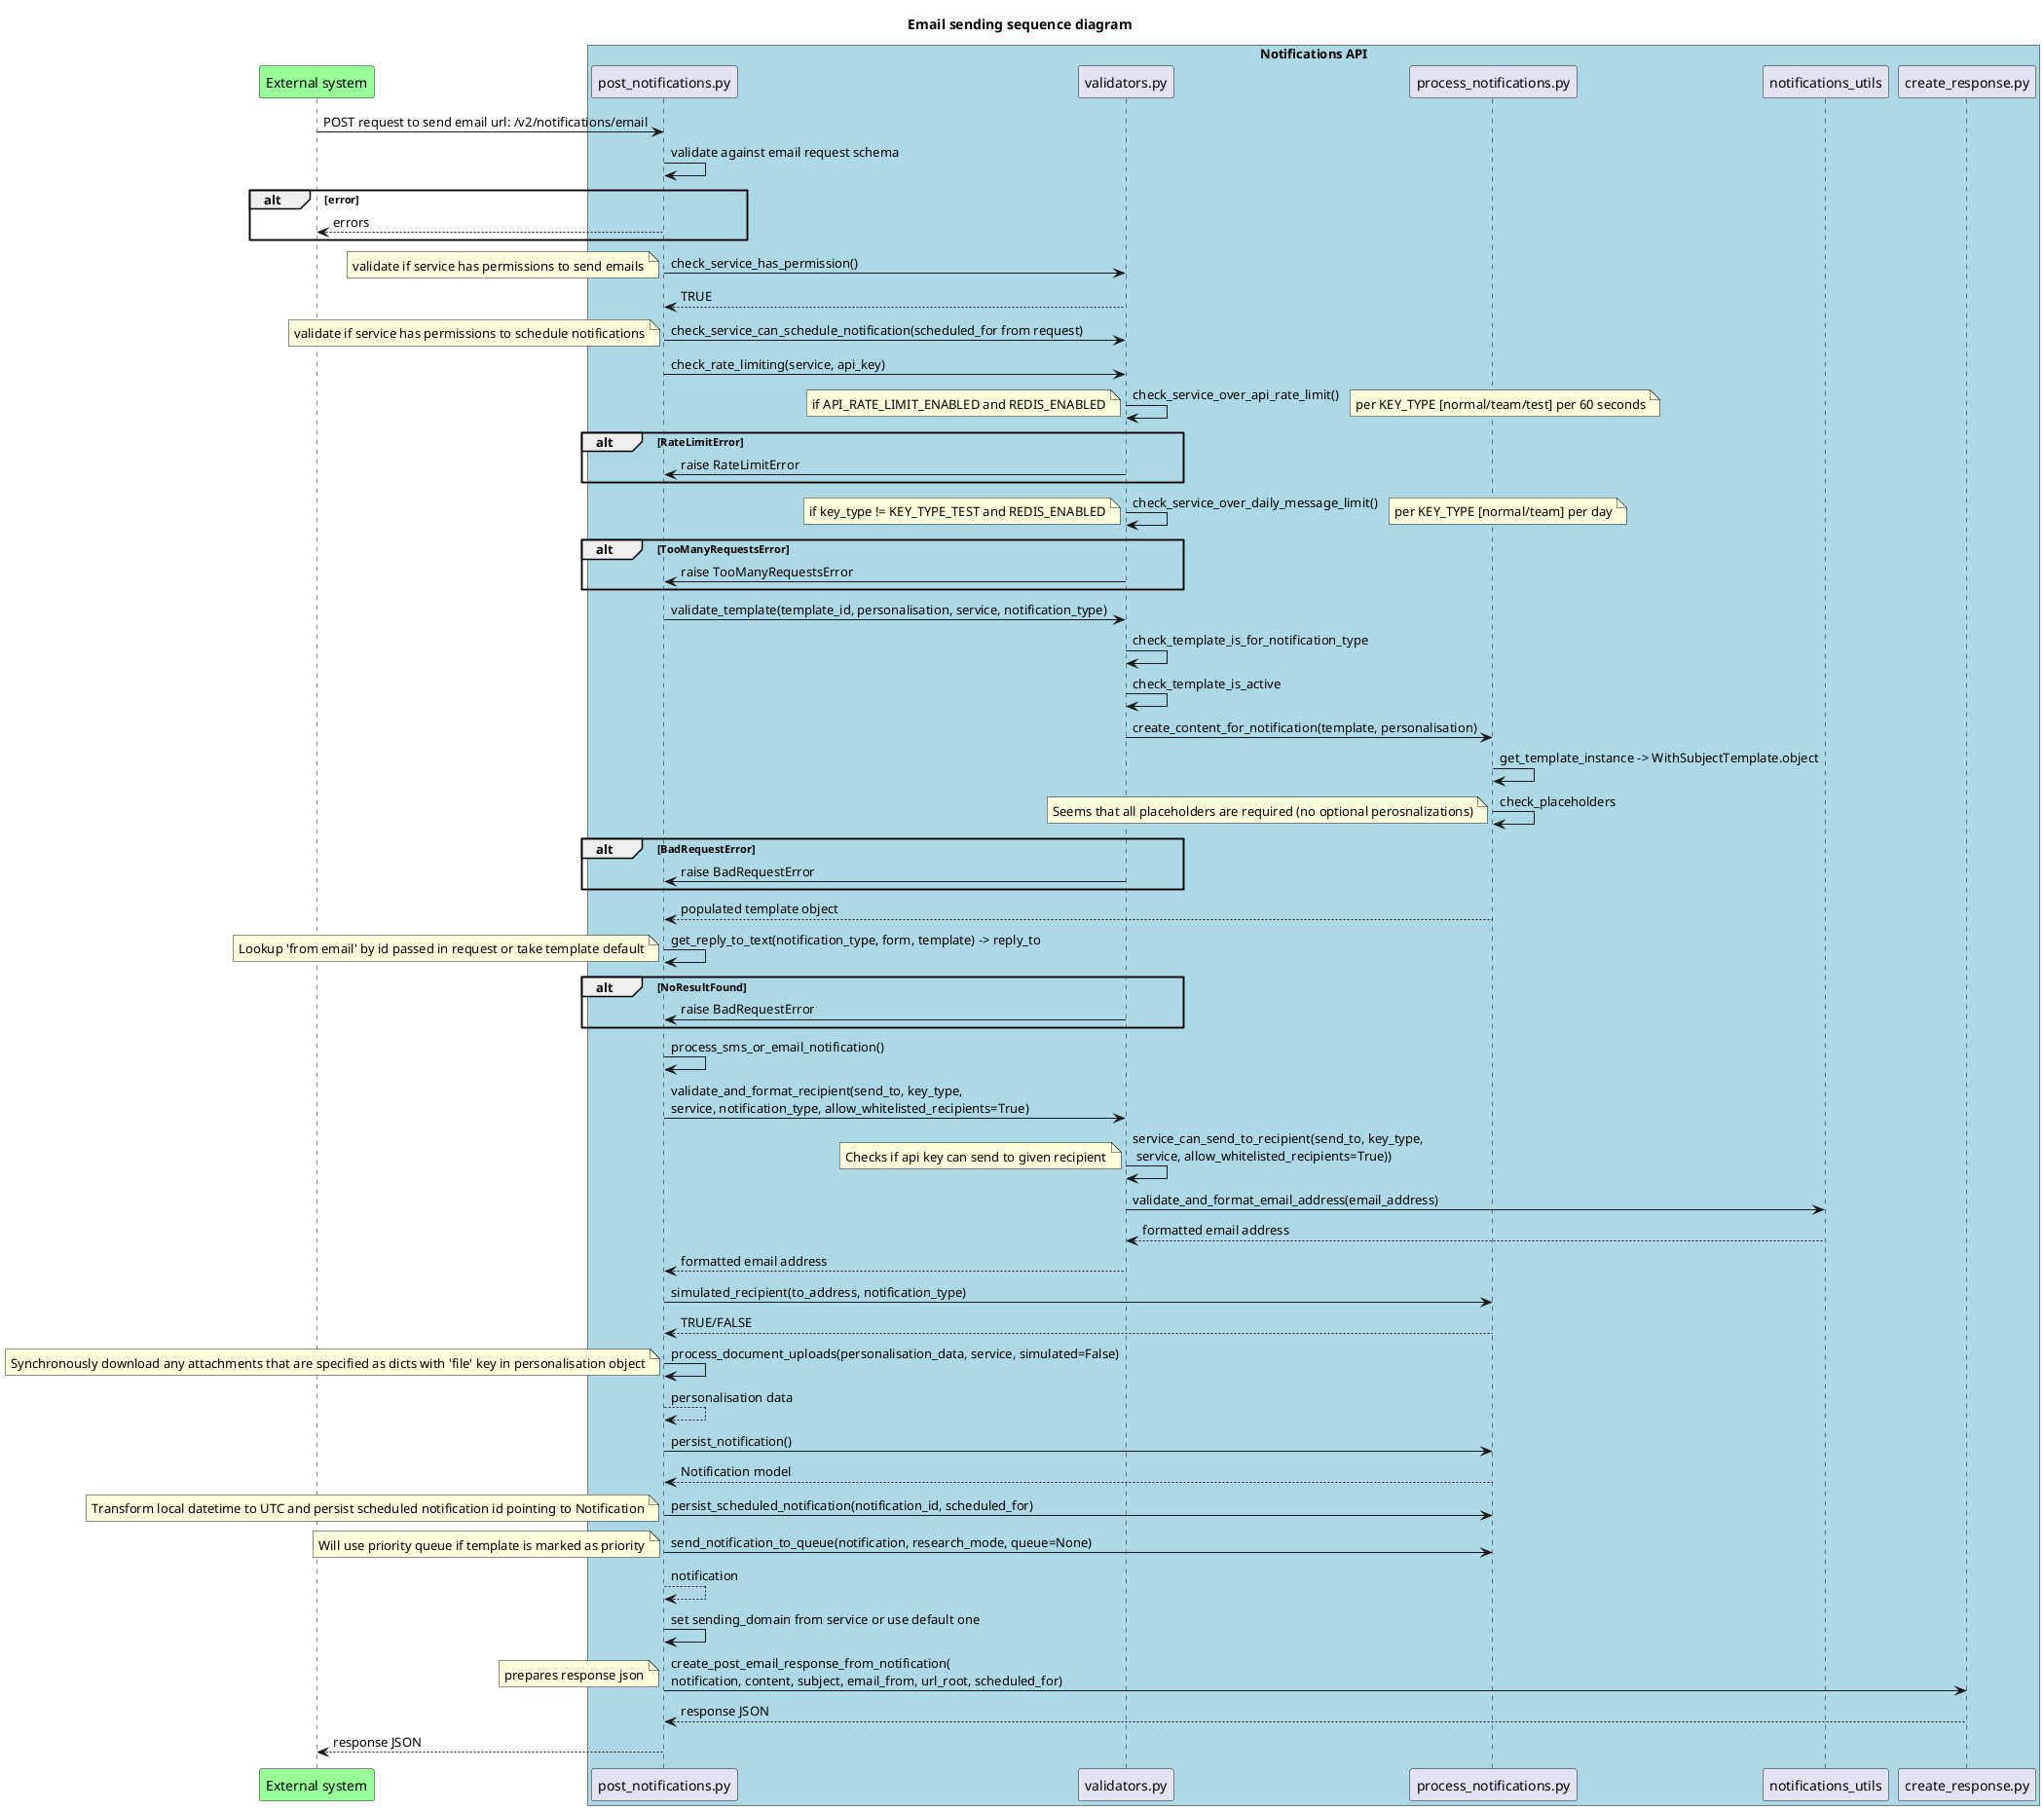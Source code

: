 @startuml
title Email sending sequence diagram
participant "External system" as EXT  #99FF99
box "Notifications API" #LightBlue
EXT -> post_notifications.py : POST request to send email url: /v2/notifications/email
post_notifications.py -> post_notifications.py: validate against email request schema
alt error
    post_notifications.py --> EXT: errors
end
post_notifications.py -> validators.py: check_service_has_permission()
note left: validate if service has permissions to send emails
validators.py --> post_notifications.py: TRUE
post_notifications.py -> validators.py: check_service_can_schedule_notification(scheduled_for from request)
note left: validate if service has permissions to schedule notifications
post_notifications.py -> validators.py: check_rate_limiting(service, api_key)
validators.py -> validators.py: check_service_over_api_rate_limit()
note left: if API_RATE_LIMIT_ENABLED and REDIS_ENABLED
note right: per KEY_TYPE [normal/team/test] per 60 seconds
alt RateLimitError
    validators.py -> post_notifications.py: raise RateLimitError
end
validators.py -> validators.py: check_service_over_daily_message_limit()
note left: if key_type != KEY_TYPE_TEST and REDIS_ENABLED
note right: per KEY_TYPE [normal/team] per day
alt TooManyRequestsError
    validators.py -> post_notifications.py: raise TooManyRequestsError
end
post_notifications.py -> validators.py: validate_template(template_id, personalisation, service, notification_type)
validators.py -> validators.py: check_template_is_for_notification_type
validators.py -> validators.py: check_template_is_active
validators.py -> process_notifications.py: create_content_for_notification(template, personalisation)
process_notifications.py -> process_notifications.py: get_template_instance -> WithSubjectTemplate.object
process_notifications.py -> process_notifications.py: check_placeholders
note left: Seems that all placeholders are required (no optional perosnalizations)
alt BadRequestError
    validators.py -> post_notifications.py: raise BadRequestError
end
process_notifications.py --> post_notifications.py: populated template object
post_notifications.py -> post_notifications.py: get_reply_to_text(notification_type, form, template) -> reply_to
note left: Lookup 'from email' by id passed in request or take template default
alt NoResultFound
    validators.py -> post_notifications.py: raise BadRequestError
end
post_notifications.py -> post_notifications.py: process_sms_or_email_notification()
post_notifications.py -> validators.py: validate_and_format_recipient(send_to, key_type,\nservice, notification_type, allow_whitelisted_recipients=True)
validators.py -> validators.py: service_can_send_to_recipient(send_to, key_type,\n service, allow_whitelisted_recipients=True))
note left: Checks if api key can send to given recipient
validators.py -> notifications_utils: validate_and_format_email_address(email_address)
notifications_utils --> validators.py: formatted email address
validators.py --> post_notifications.py: formatted email address
post_notifications.py -> process_notifications.py: simulated_recipient(to_address, notification_type)
process_notifications.py --> post_notifications.py: TRUE/FALSE
post_notifications.py -> post_notifications.py: process_document_uploads(personalisation_data, service, simulated=False)
note left: Synchronously download any attachments that are specified as dicts with 'file' key in personalisation object
post_notifications.py --> post_notifications.py: personalisation data
post_notifications.py -> process_notifications.py: persist_notification()
process_notifications.py --> post_notifications.py: Notification model
post_notifications.py -> process_notifications.py: persist_scheduled_notification(notification_id, scheduled_for)
note left: Transform local datetime to UTC and persist scheduled notification id pointing to Notification
post_notifications.py -> process_notifications.py: send_notification_to_queue(notification, research_mode, queue=None)
note left: Will use priority queue if template is marked as priority
post_notifications.py --> post_notifications.py: notification
post_notifications.py -> post_notifications.py: set sending_domain from service or use default one
post_notifications.py -> create_response.py: create_post_email_response_from_notification(\nnotification, content, subject, email_from, url_root, scheduled_for)
note left: prepares response json
create_response.py --> post_notifications.py: response JSON
post_notifications.py --> EXT: response JSON
@enduml